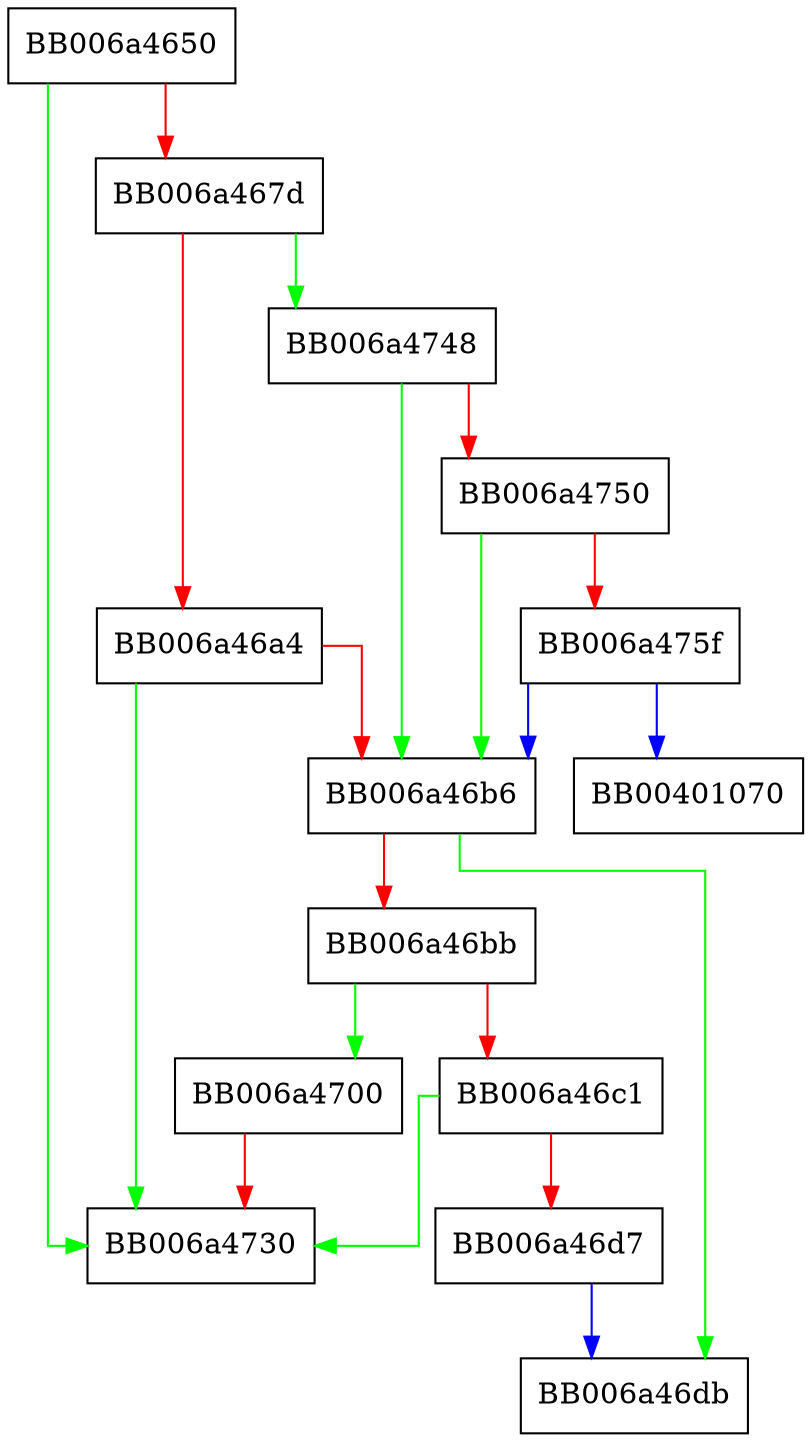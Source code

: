 digraph ossl_tdes_dinit {
  node [shape="box"];
  graph [splines=ortho];
  BB006a4650 -> BB006a4730 [color="green"];
  BB006a4650 -> BB006a467d [color="red"];
  BB006a467d -> BB006a4748 [color="green"];
  BB006a467d -> BB006a46a4 [color="red"];
  BB006a46a4 -> BB006a4730 [color="green"];
  BB006a46a4 -> BB006a46b6 [color="red"];
  BB006a46b6 -> BB006a46db [color="green"];
  BB006a46b6 -> BB006a46bb [color="red"];
  BB006a46bb -> BB006a4700 [color="green"];
  BB006a46bb -> BB006a46c1 [color="red"];
  BB006a46c1 -> BB006a4730 [color="green"];
  BB006a46c1 -> BB006a46d7 [color="red"];
  BB006a46d7 -> BB006a46db [color="blue"];
  BB006a4700 -> BB006a4730 [color="red"];
  BB006a4748 -> BB006a46b6 [color="green"];
  BB006a4748 -> BB006a4750 [color="red"];
  BB006a4750 -> BB006a46b6 [color="green"];
  BB006a4750 -> BB006a475f [color="red"];
  BB006a475f -> BB00401070 [color="blue"];
  BB006a475f -> BB006a46b6 [color="blue"];
}